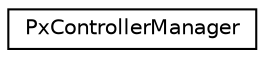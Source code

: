 digraph "Graphical Class Hierarchy"
{
  edge [fontname="Helvetica",fontsize="10",labelfontname="Helvetica",labelfontsize="10"];
  node [fontname="Helvetica",fontsize="10",shape=record];
  rankdir="LR";
  Node0 [label="PxControllerManager",height=0.2,width=0.4,color="black", fillcolor="white", style="filled",URL="$classPxControllerManager.html",tooltip="Manages an array of character controllers. "];
}
